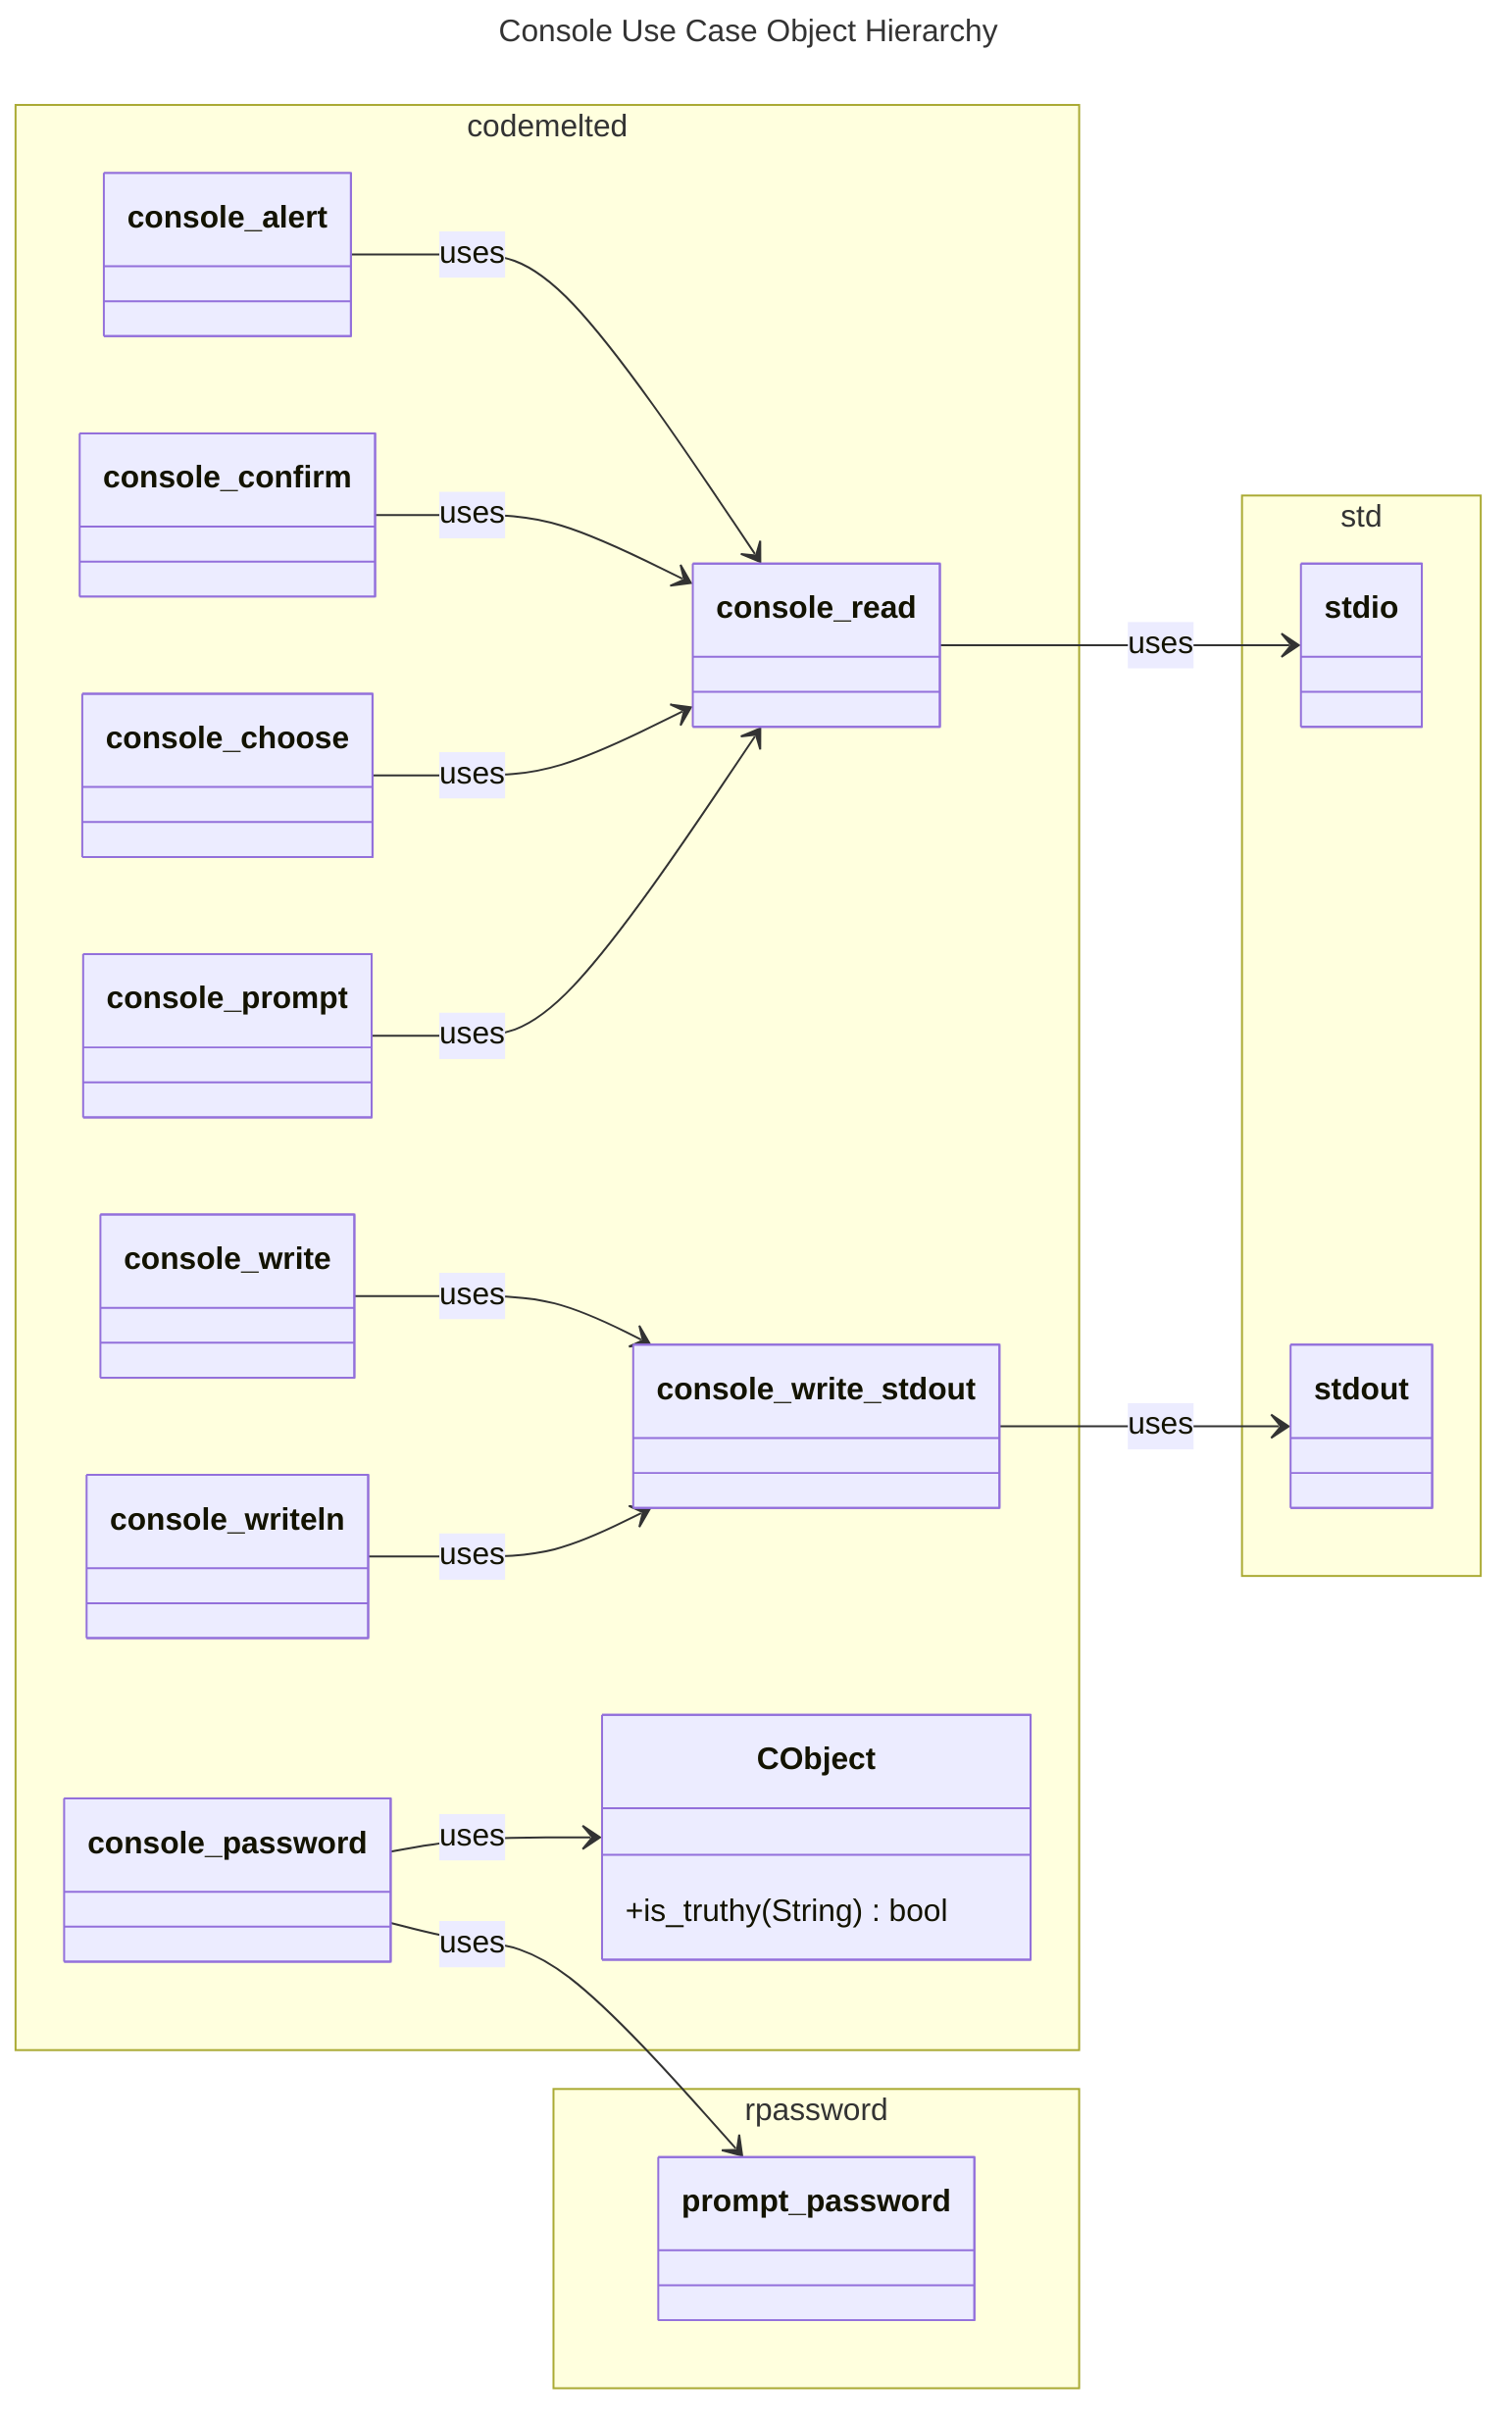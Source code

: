 ---
title: Console Use Case Object Hierarchy
---
classDiagram
  direction LR
  namespace codemelted {
    class console_read
    class console_write_stdout
    class console_alert
    class console_confirm
    class console_choose
    class console_password
    class console_prompt
    class console_write
    class console_writeln
    class CObject {
      +is_truthy(String) bool
    }
  }
  namespace rpassword {
    class prompt_password
  }
  namespace std {
    class stdio
    class stdout
  }
  console_read --> stdio: uses
  console_write_stdout --> stdout: uses
  console_alert --> console_read: uses
  console_confirm --> console_read: uses
  console_choose --> console_read: uses
  console_password --> prompt_password: uses
  console_password --> CObject: uses
  console_prompt --> console_read: uses
  console_write --> console_write_stdout: uses
  console_writeln --> console_write_stdout: uses